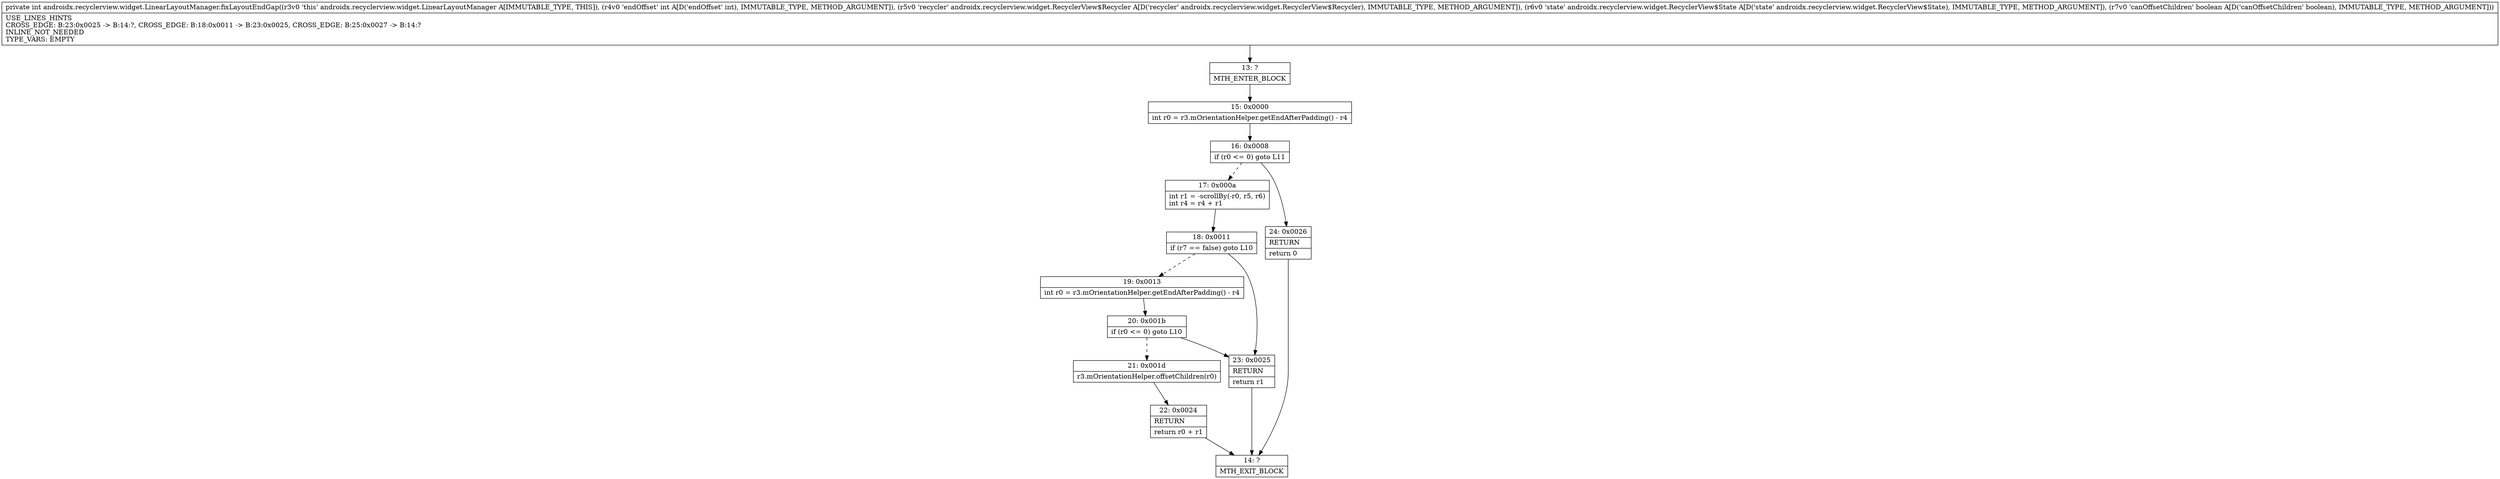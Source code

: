 digraph "CFG forandroidx.recyclerview.widget.LinearLayoutManager.fixLayoutEndGap(ILandroidx\/recyclerview\/widget\/RecyclerView$Recycler;Landroidx\/recyclerview\/widget\/RecyclerView$State;Z)I" {
Node_13 [shape=record,label="{13\:\ ?|MTH_ENTER_BLOCK\l}"];
Node_15 [shape=record,label="{15\:\ 0x0000|int r0 = r3.mOrientationHelper.getEndAfterPadding() \- r4\l}"];
Node_16 [shape=record,label="{16\:\ 0x0008|if (r0 \<= 0) goto L11\l}"];
Node_17 [shape=record,label="{17\:\ 0x000a|int r1 = \-scrollBy(\-r0, r5, r6)\lint r4 = r4 + r1\l}"];
Node_18 [shape=record,label="{18\:\ 0x0011|if (r7 == false) goto L10\l}"];
Node_19 [shape=record,label="{19\:\ 0x0013|int r0 = r3.mOrientationHelper.getEndAfterPadding() \- r4\l}"];
Node_20 [shape=record,label="{20\:\ 0x001b|if (r0 \<= 0) goto L10\l}"];
Node_21 [shape=record,label="{21\:\ 0x001d|r3.mOrientationHelper.offsetChildren(r0)\l}"];
Node_22 [shape=record,label="{22\:\ 0x0024|RETURN\l|return r0 + r1\l}"];
Node_14 [shape=record,label="{14\:\ ?|MTH_EXIT_BLOCK\l}"];
Node_23 [shape=record,label="{23\:\ 0x0025|RETURN\l|return r1\l}"];
Node_24 [shape=record,label="{24\:\ 0x0026|RETURN\l|return 0\l}"];
MethodNode[shape=record,label="{private int androidx.recyclerview.widget.LinearLayoutManager.fixLayoutEndGap((r3v0 'this' androidx.recyclerview.widget.LinearLayoutManager A[IMMUTABLE_TYPE, THIS]), (r4v0 'endOffset' int A[D('endOffset' int), IMMUTABLE_TYPE, METHOD_ARGUMENT]), (r5v0 'recycler' androidx.recyclerview.widget.RecyclerView$Recycler A[D('recycler' androidx.recyclerview.widget.RecyclerView$Recycler), IMMUTABLE_TYPE, METHOD_ARGUMENT]), (r6v0 'state' androidx.recyclerview.widget.RecyclerView$State A[D('state' androidx.recyclerview.widget.RecyclerView$State), IMMUTABLE_TYPE, METHOD_ARGUMENT]), (r7v0 'canOffsetChildren' boolean A[D('canOffsetChildren' boolean), IMMUTABLE_TYPE, METHOD_ARGUMENT]))  | USE_LINES_HINTS\lCROSS_EDGE: B:23:0x0025 \-\> B:14:?, CROSS_EDGE: B:18:0x0011 \-\> B:23:0x0025, CROSS_EDGE: B:25:0x0027 \-\> B:14:?\lINLINE_NOT_NEEDED\lTYPE_VARS: EMPTY\l}"];
MethodNode -> Node_13;Node_13 -> Node_15;
Node_15 -> Node_16;
Node_16 -> Node_17[style=dashed];
Node_16 -> Node_24;
Node_17 -> Node_18;
Node_18 -> Node_19[style=dashed];
Node_18 -> Node_23;
Node_19 -> Node_20;
Node_20 -> Node_21[style=dashed];
Node_20 -> Node_23;
Node_21 -> Node_22;
Node_22 -> Node_14;
Node_23 -> Node_14;
Node_24 -> Node_14;
}

